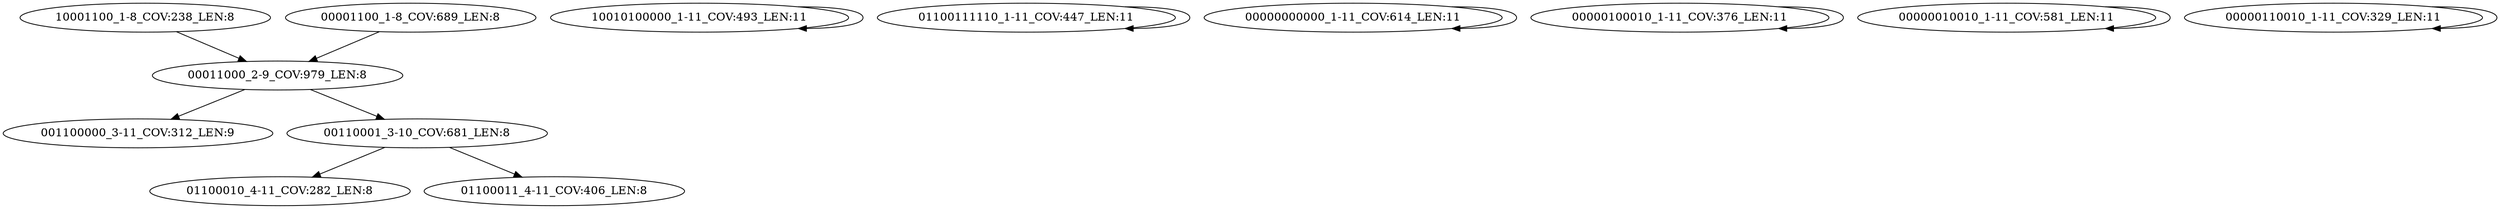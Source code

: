 digraph G {
    "00011000_2-9_COV:979_LEN:8" -> "001100000_3-11_COV:312_LEN:9";
    "00011000_2-9_COV:979_LEN:8" -> "00110001_3-10_COV:681_LEN:8";
    "10001100_1-8_COV:238_LEN:8" -> "00011000_2-9_COV:979_LEN:8";
    "10010100000_1-11_COV:493_LEN:11" -> "10010100000_1-11_COV:493_LEN:11";
    "01100111110_1-11_COV:447_LEN:11" -> "01100111110_1-11_COV:447_LEN:11";
    "00000000000_1-11_COV:614_LEN:11" -> "00000000000_1-11_COV:614_LEN:11";
    "00000100010_1-11_COV:376_LEN:11" -> "00000100010_1-11_COV:376_LEN:11";
    "00000010010_1-11_COV:581_LEN:11" -> "00000010010_1-11_COV:581_LEN:11";
    "00000110010_1-11_COV:329_LEN:11" -> "00000110010_1-11_COV:329_LEN:11";
    "00001100_1-8_COV:689_LEN:8" -> "00011000_2-9_COV:979_LEN:8";
    "00110001_3-10_COV:681_LEN:8" -> "01100010_4-11_COV:282_LEN:8";
    "00110001_3-10_COV:681_LEN:8" -> "01100011_4-11_COV:406_LEN:8";
}
